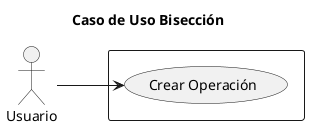 @startuml

title Caso de Uso Bisección

left to right direction

actor Usuario as user

rectangle  {
    usecase "Crear Operación" as crear
}

user --> crear: ""

@enduml